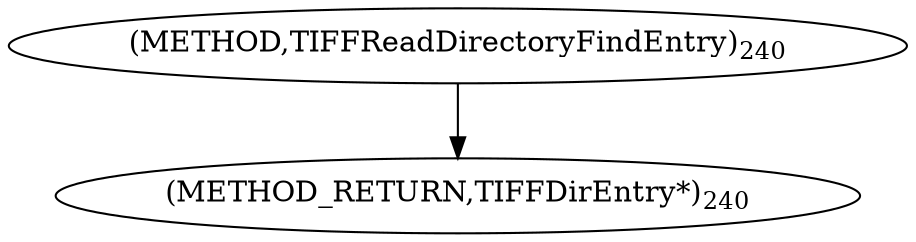 digraph "TIFFReadDirectoryFindEntry" {  
"78217" [label = <(METHOD,TIFFReadDirectoryFindEntry)<SUB>240</SUB>> ]
"78222" [label = <(METHOD_RETURN,TIFFDirEntry*)<SUB>240</SUB>> ]
  "78217" -> "78222" 
}
